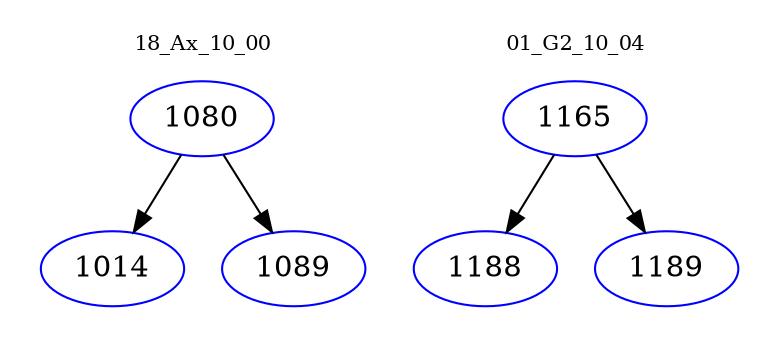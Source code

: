 digraph{
subgraph cluster_0 {
color = white
label = "18_Ax_10_00";
fontsize=10;
T0_1080 [label="1080", color="blue"]
T0_1080 -> T0_1014 [color="black"]
T0_1014 [label="1014", color="blue"]
T0_1080 -> T0_1089 [color="black"]
T0_1089 [label="1089", color="blue"]
}
subgraph cluster_1 {
color = white
label = "01_G2_10_04";
fontsize=10;
T1_1165 [label="1165", color="blue"]
T1_1165 -> T1_1188 [color="black"]
T1_1188 [label="1188", color="blue"]
T1_1165 -> T1_1189 [color="black"]
T1_1189 [label="1189", color="blue"]
}
}
